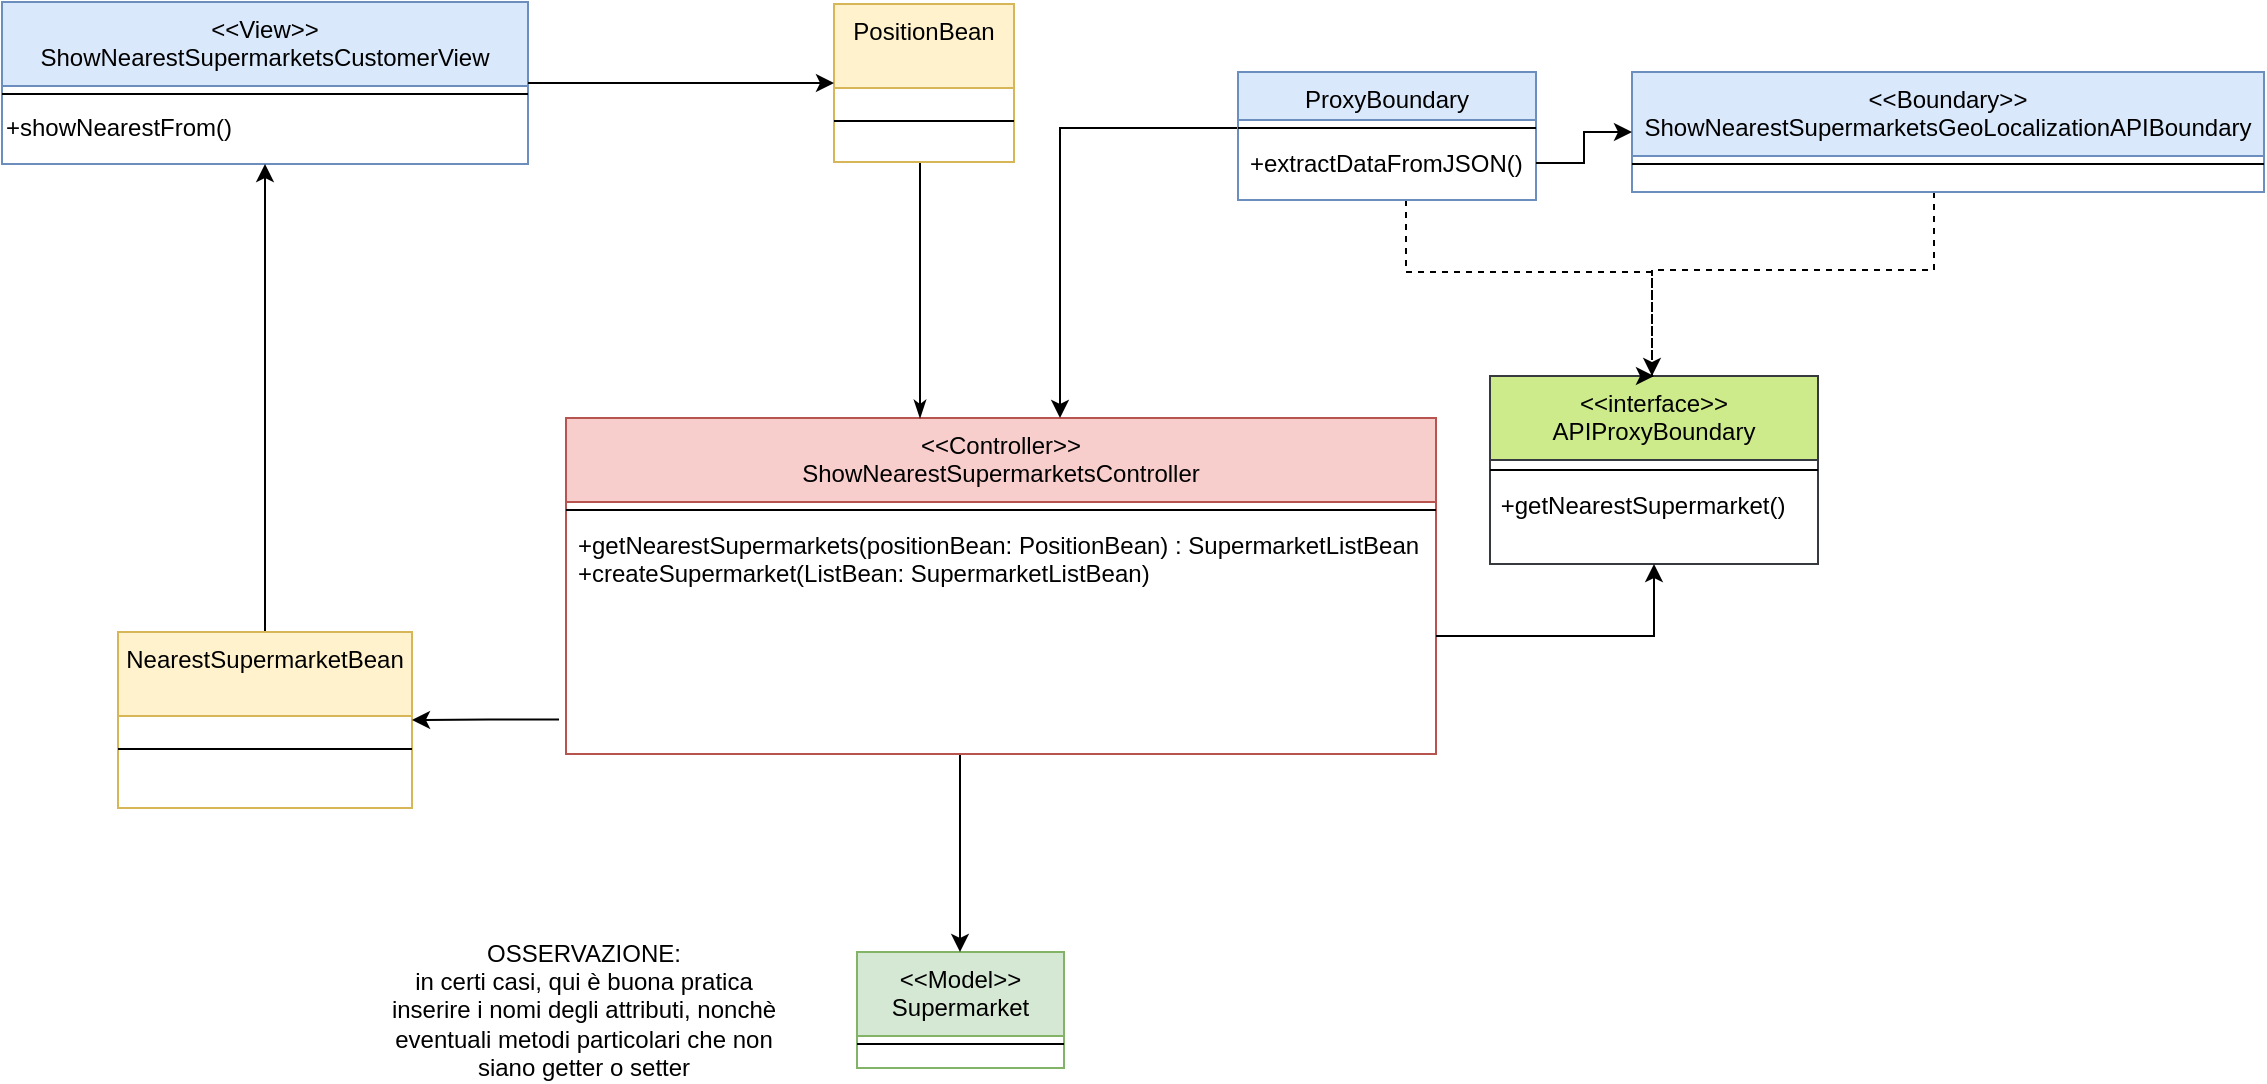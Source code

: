 <mxfile version="20.8.16" type="device"><diagram name="Pagina-1" id="6Y-cl0GUc-jtsLAay81S"><mxGraphModel dx="1339" dy="764" grid="0" gridSize="10" guides="1" tooltips="1" connect="1" arrows="1" fold="1" page="0" pageScale="1" pageWidth="827" pageHeight="1169" math="0" shadow="0"><root><mxCell id="0"/><mxCell id="1" parent="0"/><mxCell id="IrY-SIXXeuYxtMu-B4cV-27" value="&lt;&lt;Model&gt;&gt;&#10;Supermarket" style="swimlane;fontStyle=0;align=center;verticalAlign=top;childLayout=stackLayout;horizontal=1;startSize=42;horizontalStack=0;resizeParent=1;resizeLast=0;collapsible=1;marginBottom=0;rounded=0;shadow=0;strokeWidth=1;fillColor=#d5e8d4;strokeColor=#82b366;" parent="1" vertex="1"><mxGeometry x="471.5" y="826" width="103.5" height="58" as="geometry"><mxRectangle x="554" y="220" width="160" height="26" as="alternateBounds"/></mxGeometry></mxCell><mxCell id="IrY-SIXXeuYxtMu-B4cV-28" value="" style="line;html=1;strokeWidth=1;align=left;verticalAlign=middle;spacingTop=-1;spacingLeft=3;spacingRight=3;rotatable=0;labelPosition=right;points=[];portConstraint=eastwest;" parent="IrY-SIXXeuYxtMu-B4cV-27" vertex="1"><mxGeometry y="42" width="103.5" height="8" as="geometry"/></mxCell><mxCell id="IrY-SIXXeuYxtMu-B4cV-30" style="edgeStyle=orthogonalEdgeStyle;rounded=0;orthogonalLoop=1;jettySize=auto;html=1;" parent="1" source="IrY-SIXXeuYxtMu-B4cV-31" target="IrY-SIXXeuYxtMu-B4cV-27" edge="1"><mxGeometry relative="1" as="geometry"><mxPoint x="545" y="785" as="targetPoint"/><Array as="points"><mxPoint x="523" y="753"/><mxPoint x="523" y="753"/></Array></mxGeometry></mxCell><mxCell id="IrY-SIXXeuYxtMu-B4cV-31" value="&lt;&lt;Controller&gt;&gt;&#10;ShowNearestSupermarketsController&#10;" style="swimlane;fontStyle=0;align=center;verticalAlign=top;childLayout=stackLayout;horizontal=1;startSize=42;horizontalStack=0;resizeParent=1;resizeLast=0;collapsible=1;marginBottom=0;rounded=0;shadow=0;strokeWidth=1;fillColor=#f8cecc;strokeColor=#b85450;" parent="1" vertex="1"><mxGeometry x="326" y="559" width="435" height="168" as="geometry"><mxRectangle x="554" y="220" width="160" height="26" as="alternateBounds"/></mxGeometry></mxCell><mxCell id="IrY-SIXXeuYxtMu-B4cV-32" value="" style="line;html=1;strokeWidth=1;align=left;verticalAlign=middle;spacingTop=-1;spacingLeft=3;spacingRight=3;rotatable=0;labelPosition=right;points=[];portConstraint=eastwest;" parent="IrY-SIXXeuYxtMu-B4cV-31" vertex="1"><mxGeometry y="42" width="435" height="8" as="geometry"/></mxCell><mxCell id="IrY-SIXXeuYxtMu-B4cV-33" value="+getNearestSupermarkets(positionBean: PositionBean) : SupermarketListBean&#10;+createSupermarket(ListBean: SupermarketListBean)&#10;" style="text;align=left;verticalAlign=top;spacingLeft=4;spacingRight=4;overflow=hidden;rotatable=0;points=[[0,0.5],[1,0.5]];portConstraint=eastwest;" parent="IrY-SIXXeuYxtMu-B4cV-31" vertex="1"><mxGeometry y="50" width="435" height="118" as="geometry"/></mxCell><mxCell id="IrY-SIXXeuYxtMu-B4cV-35" value="&lt;&lt;View&gt;&gt;&#10;ShowNearestSupermarketsCustomerView&#10;" style="swimlane;fontStyle=0;align=center;verticalAlign=top;childLayout=stackLayout;horizontal=1;startSize=42;horizontalStack=0;resizeParent=1;resizeLast=0;collapsible=1;marginBottom=0;rounded=0;shadow=0;strokeWidth=1;fillColor=#dae8fc;strokeColor=#6c8ebf;" parent="1" vertex="1"><mxGeometry x="44" y="351" width="263" height="81" as="geometry"><mxRectangle x="554" y="220" width="160" height="26" as="alternateBounds"/></mxGeometry></mxCell><mxCell id="IrY-SIXXeuYxtMu-B4cV-36" value="" style="line;html=1;strokeWidth=1;align=left;verticalAlign=middle;spacingTop=-1;spacingLeft=3;spacingRight=3;rotatable=0;labelPosition=right;points=[];portConstraint=eastwest;" parent="IrY-SIXXeuYxtMu-B4cV-35" vertex="1"><mxGeometry y="42" width="263" height="8" as="geometry"/></mxCell><mxCell id="_FdKT0zfWxOemjcUJ1wg-1" value="+showNearestFrom()" style="text;html=1;align=left;verticalAlign=middle;resizable=0;points=[];autosize=1;strokeColor=none;fillColor=none;" vertex="1" parent="IrY-SIXXeuYxtMu-B4cV-35"><mxGeometry y="50" width="263" height="26" as="geometry"/></mxCell><mxCell id="IrY-SIXXeuYxtMu-B4cV-38" style="edgeStyle=orthogonalEdgeStyle;rounded=0;orthogonalLoop=1;jettySize=auto;html=1;startArrow=none;startFill=0;endArrow=classic;endFill=1;" parent="1" source="_FdKT0zfWxOemjcUJ1wg-5" target="IrY-SIXXeuYxtMu-B4cV-31" edge="1"><mxGeometry relative="1" as="geometry"><Array as="points"><mxPoint x="573" y="414"/></Array><mxPoint x="941" y="519" as="targetPoint"/></mxGeometry></mxCell><mxCell id="_FdKT0zfWxOemjcUJ1wg-9" style="edgeStyle=orthogonalEdgeStyle;rounded=0;orthogonalLoop=1;jettySize=auto;html=1;dashed=1;" edge="1" parent="1" source="IrY-SIXXeuYxtMu-B4cV-39" target="_FdKT0zfWxOemjcUJ1wg-2"><mxGeometry relative="1" as="geometry"><mxPoint x="898" y="438" as="targetPoint"/><Array as="points"><mxPoint x="1010" y="485"/><mxPoint x="869" y="485"/></Array></mxGeometry></mxCell><mxCell id="IrY-SIXXeuYxtMu-B4cV-39" value="&lt;&lt;Boundary&gt;&gt;&#10;ShowNearestSupermarketsGeoLocalizationAPIBoundary" style="swimlane;fontStyle=0;align=center;verticalAlign=top;childLayout=stackLayout;horizontal=1;startSize=42;horizontalStack=0;resizeParent=1;resizeLast=0;collapsible=1;marginBottom=0;rounded=0;shadow=0;strokeWidth=1;fillColor=#dae8fc;strokeColor=#6c8ebf;" parent="1" vertex="1"><mxGeometry x="859" y="386" width="316" height="60" as="geometry"><mxRectangle x="554" y="220" width="160" height="26" as="alternateBounds"/></mxGeometry></mxCell><mxCell id="IrY-SIXXeuYxtMu-B4cV-40" value="" style="line;html=1;strokeWidth=1;align=left;verticalAlign=middle;spacingTop=-1;spacingLeft=3;spacingRight=3;rotatable=0;labelPosition=right;points=[];portConstraint=eastwest;" parent="IrY-SIXXeuYxtMu-B4cV-39" vertex="1"><mxGeometry y="42" width="316" height="8" as="geometry"/></mxCell><mxCell id="qvRvWypgbW5SfPerAb2U-6" style="edgeStyle=orthogonalEdgeStyle;rounded=0;orthogonalLoop=1;jettySize=auto;html=1;endArrow=classic;endFill=1;" parent="1" source="De4IHKTmJcHxHCbctTZf-7" target="IrY-SIXXeuYxtMu-B4cV-35" edge="1"><mxGeometry relative="1" as="geometry"><mxPoint x="175.5" y="448" as="targetPoint"/></mxGeometry></mxCell><mxCell id="De4IHKTmJcHxHCbctTZf-7" value="NearestSupermarketBean" style="swimlane;fontStyle=0;align=center;verticalAlign=top;childLayout=stackLayout;horizontal=1;startSize=42;horizontalStack=0;resizeParent=1;resizeLast=0;collapsible=1;marginBottom=0;rounded=0;shadow=0;strokeWidth=1;fillColor=#fff2cc;strokeColor=#d6b656;" parent="1" vertex="1"><mxGeometry x="102" y="666" width="147" height="88" as="geometry"><mxRectangle x="554" y="220" width="160" height="26" as="alternateBounds"/></mxGeometry></mxCell><mxCell id="De4IHKTmJcHxHCbctTZf-8" value="" style="line;html=1;strokeWidth=1;align=left;verticalAlign=middle;spacingTop=-1;spacingLeft=3;spacingRight=3;rotatable=0;labelPosition=right;points=[];portConstraint=eastwest;" parent="De4IHKTmJcHxHCbctTZf-7" vertex="1"><mxGeometry y="42" width="147" height="33" as="geometry"/></mxCell><mxCell id="De4IHKTmJcHxHCbctTZf-9" style="edgeStyle=orthogonalEdgeStyle;rounded=0;orthogonalLoop=1;jettySize=auto;html=1;startArrow=none;startFill=0;exitX=-0.008;exitY=0.854;exitDx=0;exitDy=0;exitPerimeter=0;" parent="1" source="IrY-SIXXeuYxtMu-B4cV-33" target="De4IHKTmJcHxHCbctTZf-7" edge="1"><mxGeometry relative="1" as="geometry"><Array as="points"/><mxPoint x="302.0" y="412" as="sourcePoint"/><mxPoint x="228" y="548" as="targetPoint"/></mxGeometry></mxCell><mxCell id="De4IHKTmJcHxHCbctTZf-10" value="OSSERVAZIONE:&lt;br&gt;in certi casi, qui è buona pratica inserire i nomi degli attributi, nonchè eventuali metodi particolari che non siano getter o setter" style="text;html=1;strokeColor=none;fillColor=none;align=center;verticalAlign=middle;whiteSpace=wrap;rounded=0;" parent="1" vertex="1"><mxGeometry x="233" y="840" width="204" height="30" as="geometry"/></mxCell><mxCell id="De4IHKTmJcHxHCbctTZf-13" value="" style="edgeStyle=orthogonalEdgeStyle;rounded=0;orthogonalLoop=1;jettySize=auto;html=1;startArrow=none;startFill=0;endArrow=classicThin;endFill=1;" parent="1" source="De4IHKTmJcHxHCbctTZf-11" target="IrY-SIXXeuYxtMu-B4cV-31" edge="1"><mxGeometry relative="1" as="geometry"><Array as="points"><mxPoint x="503" y="533"/><mxPoint x="503" y="533"/></Array></mxGeometry></mxCell><mxCell id="De4IHKTmJcHxHCbctTZf-11" value="PositionBean" style="swimlane;fontStyle=0;align=center;verticalAlign=top;childLayout=stackLayout;horizontal=1;startSize=42;horizontalStack=0;resizeParent=1;resizeLast=0;collapsible=1;marginBottom=0;rounded=0;shadow=0;strokeWidth=1;fillColor=#fff2cc;strokeColor=#d6b656;" parent="1" vertex="1"><mxGeometry x="460" y="352" width="90" height="79" as="geometry"><mxRectangle x="554" y="220" width="160" height="26" as="alternateBounds"/></mxGeometry></mxCell><mxCell id="De4IHKTmJcHxHCbctTZf-12" value="" style="line;html=1;strokeWidth=1;align=left;verticalAlign=middle;spacingTop=-1;spacingLeft=3;spacingRight=3;rotatable=0;labelPosition=right;points=[];portConstraint=eastwest;" parent="De4IHKTmJcHxHCbctTZf-11" vertex="1"><mxGeometry y="42" width="90" height="33" as="geometry"/></mxCell><mxCell id="qvRvWypgbW5SfPerAb2U-5" style="edgeStyle=orthogonalEdgeStyle;rounded=0;orthogonalLoop=1;jettySize=auto;html=1;entryX=0;entryY=0.5;entryDx=0;entryDy=0;endArrow=classic;endFill=1;" parent="1" source="IrY-SIXXeuYxtMu-B4cV-35" target="De4IHKTmJcHxHCbctTZf-11" edge="1"><mxGeometry relative="1" as="geometry"><Array as="points"/><mxPoint x="242" y="391.5" as="sourcePoint"/></mxGeometry></mxCell><mxCell id="_FdKT0zfWxOemjcUJ1wg-2" value="&lt;&lt;interface&gt;&gt;&#10;APIProxyBoundary" style="swimlane;fontStyle=0;align=center;verticalAlign=top;childLayout=stackLayout;horizontal=1;startSize=42;horizontalStack=0;resizeParent=1;resizeLast=0;collapsible=1;marginBottom=0;rounded=0;shadow=0;strokeWidth=1;fillColor=#cdeb8b;strokeColor=#36393d;" vertex="1" parent="1"><mxGeometry x="788" y="538" width="164" height="94" as="geometry"><mxRectangle x="554" y="220" width="160" height="26" as="alternateBounds"/></mxGeometry></mxCell><mxCell id="_FdKT0zfWxOemjcUJ1wg-3" value="" style="line;html=1;strokeWidth=1;align=left;verticalAlign=middle;spacingTop=-1;spacingLeft=3;spacingRight=3;rotatable=0;labelPosition=right;points=[];portConstraint=eastwest;" vertex="1" parent="_FdKT0zfWxOemjcUJ1wg-2"><mxGeometry y="42" width="164" height="10" as="geometry"/></mxCell><mxCell id="_FdKT0zfWxOemjcUJ1wg-4" value="&amp;nbsp;+getNearestSupermarket()" style="text;html=1;align=left;verticalAlign=middle;resizable=0;points=[];autosize=1;strokeColor=none;fillColor=none;" vertex="1" parent="_FdKT0zfWxOemjcUJ1wg-2"><mxGeometry y="52" width="164" height="26" as="geometry"/></mxCell><mxCell id="_FdKT0zfWxOemjcUJ1wg-8" style="edgeStyle=orthogonalEdgeStyle;rounded=0;orthogonalLoop=1;jettySize=auto;html=1;entryX=0.5;entryY=0;entryDx=0;entryDy=0;dashed=1;" edge="1" parent="1" source="_FdKT0zfWxOemjcUJ1wg-5" target="_FdKT0zfWxOemjcUJ1wg-2"><mxGeometry relative="1" as="geometry"><Array as="points"><mxPoint x="746" y="486"/><mxPoint x="869" y="486"/></Array></mxGeometry></mxCell><mxCell id="_FdKT0zfWxOemjcUJ1wg-5" value="ProxyBoundary" style="swimlane;fontStyle=0;align=center;verticalAlign=top;childLayout=stackLayout;horizontal=1;startSize=24;horizontalStack=0;resizeParent=1;resizeLast=0;collapsible=1;marginBottom=0;rounded=0;shadow=0;strokeWidth=1;fillColor=#dae8fc;strokeColor=#6c8ebf;" vertex="1" parent="1"><mxGeometry x="662" y="386" width="149" height="64" as="geometry"><mxRectangle x="554" y="220" width="160" height="26" as="alternateBounds"/></mxGeometry></mxCell><mxCell id="_FdKT0zfWxOemjcUJ1wg-6" value="" style="line;html=1;strokeWidth=1;align=left;verticalAlign=middle;spacingTop=-1;spacingLeft=3;spacingRight=3;rotatable=0;labelPosition=right;points=[];portConstraint=eastwest;" vertex="1" parent="_FdKT0zfWxOemjcUJ1wg-5"><mxGeometry y="24" width="149" height="8" as="geometry"/></mxCell><mxCell id="_FdKT0zfWxOemjcUJ1wg-7" value="+extractDataFromJSON()" style="text;align=left;verticalAlign=top;spacingLeft=4;spacingRight=4;overflow=hidden;rotatable=0;points=[[0,0.5],[1,0.5]];portConstraint=eastwest;" vertex="1" parent="_FdKT0zfWxOemjcUJ1wg-5"><mxGeometry y="32" width="149" height="27" as="geometry"/></mxCell><mxCell id="_FdKT0zfWxOemjcUJ1wg-10" style="edgeStyle=orthogonalEdgeStyle;rounded=0;orthogonalLoop=1;jettySize=auto;html=1;" edge="1" parent="1" source="_FdKT0zfWxOemjcUJ1wg-7" target="IrY-SIXXeuYxtMu-B4cV-39"><mxGeometry relative="1" as="geometry"><mxPoint x="956" y="456" as="targetPoint"/></mxGeometry></mxCell><mxCell id="_FdKT0zfWxOemjcUJ1wg-11" style="edgeStyle=orthogonalEdgeStyle;rounded=0;orthogonalLoop=1;jettySize=auto;html=1;entryX=0.5;entryY=1;entryDx=0;entryDy=0;" edge="1" parent="1" source="IrY-SIXXeuYxtMu-B4cV-33" target="_FdKT0zfWxOemjcUJ1wg-2"><mxGeometry relative="1" as="geometry"/></mxCell></root></mxGraphModel></diagram></mxfile>